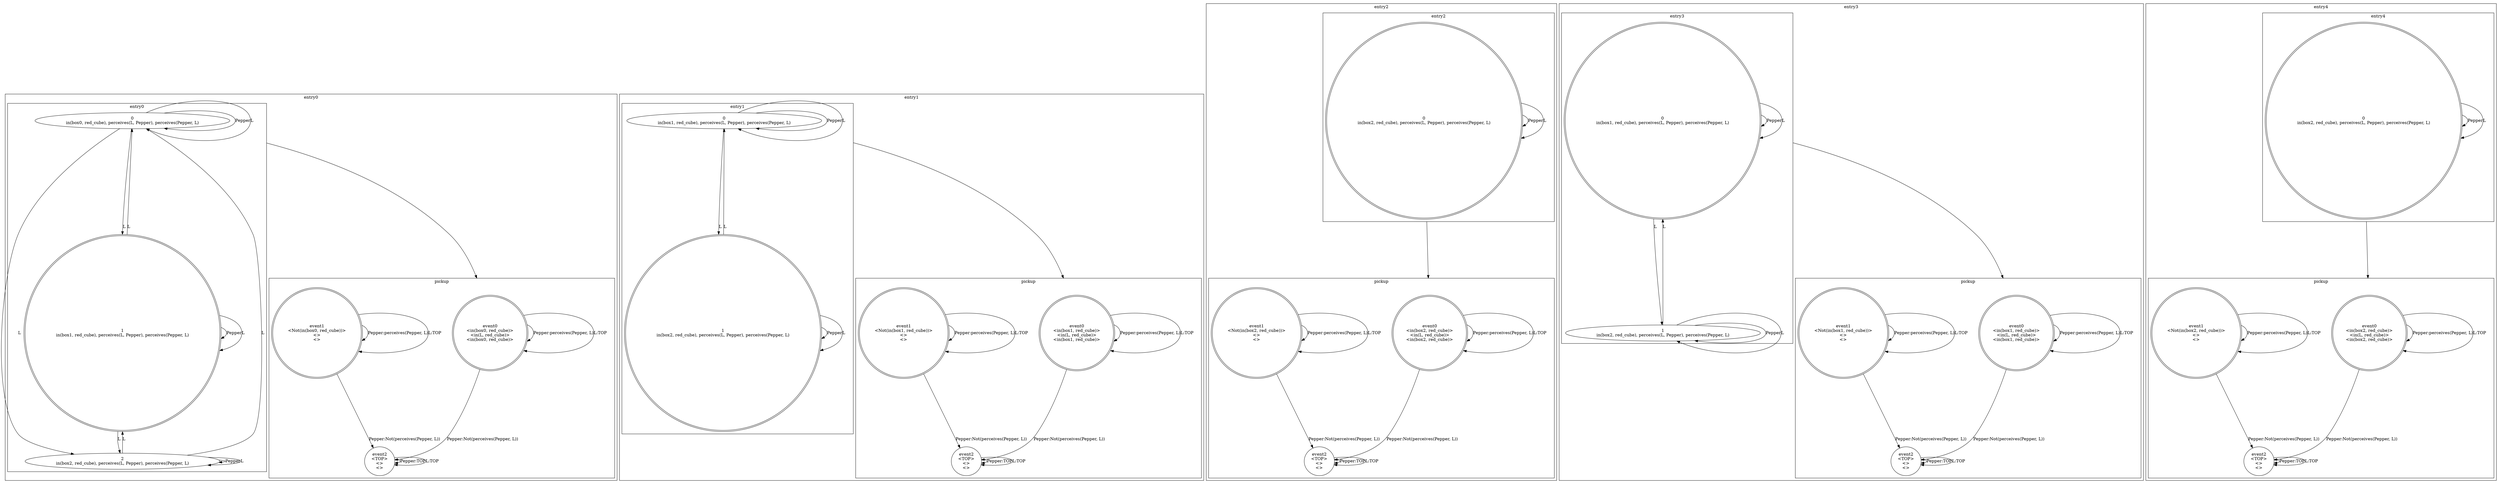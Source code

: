 digraph {
compound = true;
subgraph cluster_0{label="entry0";
subgraph cluster_s0{s00 [label="0
in(box0, red_cube), perceives(L, Pepper), perceives(Pepper, L)"];
s01 [label="1
in(box1, red_cube), perceives(L, Pepper), perceives(Pepper, L)", shape=doublecircle];
s02 [label="2
in(box2, red_cube), perceives(L, Pepper), perceives(Pepper, L)"];
s00 -> s00[label="Pepper"];
s01 -> s01[label="Pepper"];
s02 -> s02[label="Pepper"];
s00 -> s01[label="L"];
s00 -> s02[label="L"];
s01 -> s00[label="L"];
s01 -> s02[label="L"];
s02 -> s00[label="L"];
s02 -> s01[label="L"];
s00 -> s00[label="L"];
s01 -> s01[label="L"];
s02 -> s02[label="L"];
} subgraph cluster_a0{label="pickup"
a00[label="event0
<in(box0, red_cube)>
<in(L, red_cube)>
<in(box0, red_cube)>", shape=doublecircle];
a01[label="event1
<Not(in(box0, red_cube))>
<>
<>", shape=doublecircle];
a02[label="event2
<TOP>
<>
<>"];
a00 -> a00[label="Pepper:perceives(Pepper, L)"];
a00 -> a02[label="Pepper:Not(perceives(Pepper, L))"];
a01 -> a01[label="Pepper:perceives(Pepper, L)"];
a01 -> a02[label="Pepper:Not(perceives(Pepper, L))"];
a02 -> a02[label="Pepper:TOP"];
a00 -> a00[label="L:TOP"];
a01 -> a01[label="L:TOP"];
a02 -> a02[label="L:TOP"];
}s00->a00[ltail=cluster_s0, lhead=cluster_a0];}
subgraph cluster_1{label="entry1";
subgraph cluster_s1{s10 [label="0
in(box1, red_cube), perceives(L, Pepper), perceives(Pepper, L)"];
s11 [label="1
in(box2, red_cube), perceives(L, Pepper), perceives(Pepper, L)", shape=doublecircle];
s10 -> s10[label="Pepper"];
s11 -> s11[label="Pepper"];
s10 -> s10[label="L"];
s10 -> s11[label="L"];
s11 -> s10[label="L"];
s11 -> s11[label="L"];
} subgraph cluster_a1{label="pickup"
a10[label="event0
<in(box1, red_cube)>
<in(L, red_cube)>
<in(box1, red_cube)>", shape=doublecircle];
a11[label="event1
<Not(in(box1, red_cube))>
<>
<>", shape=doublecircle];
a12[label="event2
<TOP>
<>
<>"];
a10 -> a10[label="Pepper:perceives(Pepper, L)"];
a10 -> a12[label="Pepper:Not(perceives(Pepper, L))"];
a11 -> a11[label="Pepper:perceives(Pepper, L)"];
a11 -> a12[label="Pepper:Not(perceives(Pepper, L))"];
a12 -> a12[label="Pepper:TOP"];
a10 -> a10[label="L:TOP"];
a11 -> a11[label="L:TOP"];
a12 -> a12[label="L:TOP"];
}s10->a10[ltail=cluster_s1, lhead=cluster_a1];}
subgraph cluster_2{label="entry2";
subgraph cluster_s2{s20 [label="0
in(box2, red_cube), perceives(L, Pepper), perceives(Pepper, L)", shape=doublecircle];
s20 -> s20[label="Pepper"];
s20 -> s20[label="L"];
} subgraph cluster_a2{label="pickup"
a20[label="event0
<in(box2, red_cube)>
<in(L, red_cube)>
<in(box2, red_cube)>", shape=doublecircle];
a21[label="event1
<Not(in(box2, red_cube))>
<>
<>", shape=doublecircle];
a22[label="event2
<TOP>
<>
<>"];
a20 -> a20[label="Pepper:perceives(Pepper, L)"];
a20 -> a22[label="Pepper:Not(perceives(Pepper, L))"];
a21 -> a21[label="Pepper:perceives(Pepper, L)"];
a21 -> a22[label="Pepper:Not(perceives(Pepper, L))"];
a22 -> a22[label="Pepper:TOP"];
a20 -> a20[label="L:TOP"];
a21 -> a21[label="L:TOP"];
a22 -> a22[label="L:TOP"];
}s20->a20[ltail=cluster_s2, lhead=cluster_a2];}
subgraph cluster_3{label="entry3";
subgraph cluster_s3{s30 [label="0
in(box1, red_cube), perceives(L, Pepper), perceives(Pepper, L)", shape=doublecircle];
s31 [label="1
in(box2, red_cube), perceives(L, Pepper), perceives(Pepper, L)"];
s30 -> s30[label="Pepper"];
s31 -> s31[label="Pepper"];
s30 -> s30[label="L"];
s30 -> s31[label="L"];
s31 -> s30[label="L"];
s31 -> s31[label="L"];
} subgraph cluster_a3{label="pickup"
a30[label="event0
<in(box1, red_cube)>
<in(L, red_cube)>
<in(box1, red_cube)>", shape=doublecircle];
a31[label="event1
<Not(in(box1, red_cube))>
<>
<>", shape=doublecircle];
a32[label="event2
<TOP>
<>
<>"];
a30 -> a30[label="Pepper:perceives(Pepper, L)"];
a30 -> a32[label="Pepper:Not(perceives(Pepper, L))"];
a31 -> a31[label="Pepper:perceives(Pepper, L)"];
a31 -> a32[label="Pepper:Not(perceives(Pepper, L))"];
a32 -> a32[label="Pepper:TOP"];
a30 -> a30[label="L:TOP"];
a31 -> a31[label="L:TOP"];
a32 -> a32[label="L:TOP"];
}s30->a30[ltail=cluster_s3, lhead=cluster_a3];}
subgraph cluster_4{label="entry4";
subgraph cluster_s4{s40 [label="0
in(box2, red_cube), perceives(L, Pepper), perceives(Pepper, L)", shape=doublecircle];
s40 -> s40[label="Pepper"];
s40 -> s40[label="L"];
} subgraph cluster_a4{label="pickup"
a40[label="event0
<in(box2, red_cube)>
<in(L, red_cube)>
<in(box2, red_cube)>", shape=doublecircle];
a41[label="event1
<Not(in(box2, red_cube))>
<>
<>", shape=doublecircle];
a42[label="event2
<TOP>
<>
<>"];
a40 -> a40[label="Pepper:perceives(Pepper, L)"];
a40 -> a42[label="Pepper:Not(perceives(Pepper, L))"];
a41 -> a41[label="Pepper:perceives(Pepper, L)"];
a41 -> a42[label="Pepper:Not(perceives(Pepper, L))"];
a42 -> a42[label="Pepper:TOP"];
a40 -> a40[label="L:TOP"];
a41 -> a41[label="L:TOP"];
a42 -> a42[label="L:TOP"];
}s40->a40[ltail=cluster_s4, lhead=cluster_a4];}
}